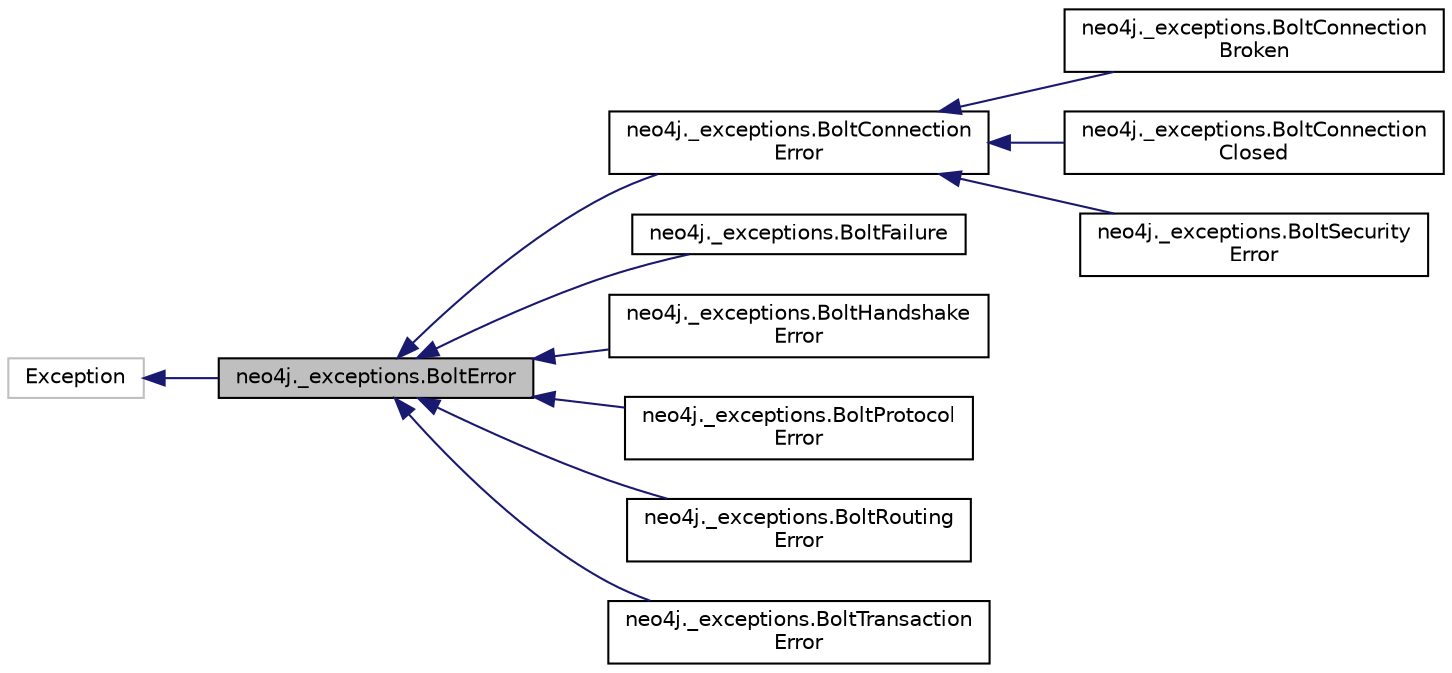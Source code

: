 digraph "neo4j._exceptions.BoltError"
{
 // LATEX_PDF_SIZE
  edge [fontname="Helvetica",fontsize="10",labelfontname="Helvetica",labelfontsize="10"];
  node [fontname="Helvetica",fontsize="10",shape=record];
  rankdir="LR";
  Node1 [label="neo4j._exceptions.BoltError",height=0.2,width=0.4,color="black", fillcolor="grey75", style="filled", fontcolor="black",tooltip=" "];
  Node2 -> Node1 [dir="back",color="midnightblue",fontsize="10",style="solid",fontname="Helvetica"];
  Node2 [label="Exception",height=0.2,width=0.4,color="grey75", fillcolor="white", style="filled",tooltip=" "];
  Node1 -> Node3 [dir="back",color="midnightblue",fontsize="10",style="solid",fontname="Helvetica"];
  Node3 [label="neo4j._exceptions.BoltConnection\lError",height=0.2,width=0.4,color="black", fillcolor="white", style="filled",URL="$classneo4j_1_1__exceptions_1_1_bolt_connection_error.html",tooltip=" "];
  Node3 -> Node4 [dir="back",color="midnightblue",fontsize="10",style="solid",fontname="Helvetica"];
  Node4 [label="neo4j._exceptions.BoltConnection\lBroken",height=0.2,width=0.4,color="black", fillcolor="white", style="filled",URL="$classneo4j_1_1__exceptions_1_1_bolt_connection_broken.html",tooltip=" "];
  Node3 -> Node5 [dir="back",color="midnightblue",fontsize="10",style="solid",fontname="Helvetica"];
  Node5 [label="neo4j._exceptions.BoltConnection\lClosed",height=0.2,width=0.4,color="black", fillcolor="white", style="filled",URL="$classneo4j_1_1__exceptions_1_1_bolt_connection_closed.html",tooltip=" "];
  Node3 -> Node6 [dir="back",color="midnightblue",fontsize="10",style="solid",fontname="Helvetica"];
  Node6 [label="neo4j._exceptions.BoltSecurity\lError",height=0.2,width=0.4,color="black", fillcolor="white", style="filled",URL="$classneo4j_1_1__exceptions_1_1_bolt_security_error.html",tooltip=" "];
  Node1 -> Node7 [dir="back",color="midnightblue",fontsize="10",style="solid",fontname="Helvetica"];
  Node7 [label="neo4j._exceptions.BoltFailure",height=0.2,width=0.4,color="black", fillcolor="white", style="filled",URL="$classneo4j_1_1__exceptions_1_1_bolt_failure.html",tooltip=" "];
  Node1 -> Node8 [dir="back",color="midnightblue",fontsize="10",style="solid",fontname="Helvetica"];
  Node8 [label="neo4j._exceptions.BoltHandshake\lError",height=0.2,width=0.4,color="black", fillcolor="white", style="filled",URL="$classneo4j_1_1__exceptions_1_1_bolt_handshake_error.html",tooltip=" "];
  Node1 -> Node9 [dir="back",color="midnightblue",fontsize="10",style="solid",fontname="Helvetica"];
  Node9 [label="neo4j._exceptions.BoltProtocol\lError",height=0.2,width=0.4,color="black", fillcolor="white", style="filled",URL="$classneo4j_1_1__exceptions_1_1_bolt_protocol_error.html",tooltip=" "];
  Node1 -> Node10 [dir="back",color="midnightblue",fontsize="10",style="solid",fontname="Helvetica"];
  Node10 [label="neo4j._exceptions.BoltRouting\lError",height=0.2,width=0.4,color="black", fillcolor="white", style="filled",URL="$classneo4j_1_1__exceptions_1_1_bolt_routing_error.html",tooltip=" "];
  Node1 -> Node11 [dir="back",color="midnightblue",fontsize="10",style="solid",fontname="Helvetica"];
  Node11 [label="neo4j._exceptions.BoltTransaction\lError",height=0.2,width=0.4,color="black", fillcolor="white", style="filled",URL="$classneo4j_1_1__exceptions_1_1_bolt_transaction_error.html",tooltip=" "];
}
